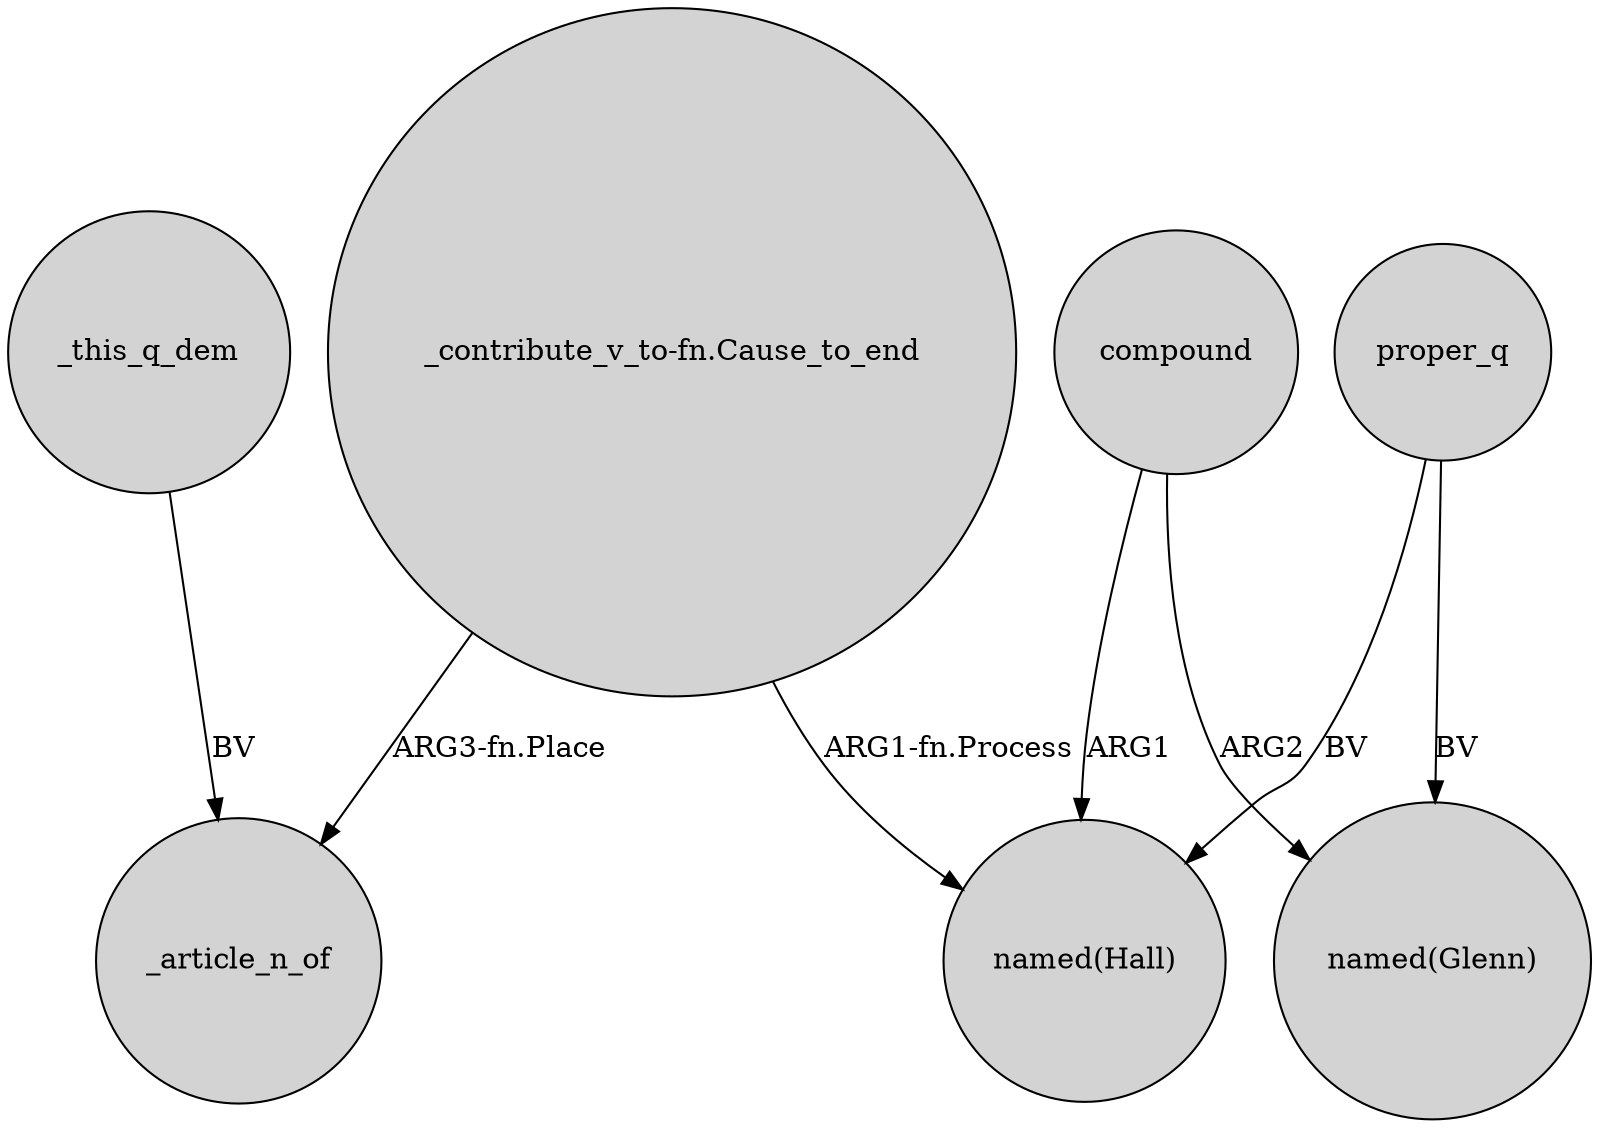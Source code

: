 digraph {
	node [shape=circle style=filled]
	"_contribute_v_to-fn.Cause_to_end" -> "named(Hall)" [label="ARG1-fn.Process"]
	"_contribute_v_to-fn.Cause_to_end" -> _article_n_of [label="ARG3-fn.Place"]
	proper_q -> "named(Glenn)" [label=BV]
	proper_q -> "named(Hall)" [label=BV]
	compound -> "named(Hall)" [label=ARG1]
	compound -> "named(Glenn)" [label=ARG2]
	_this_q_dem -> _article_n_of [label=BV]
}
